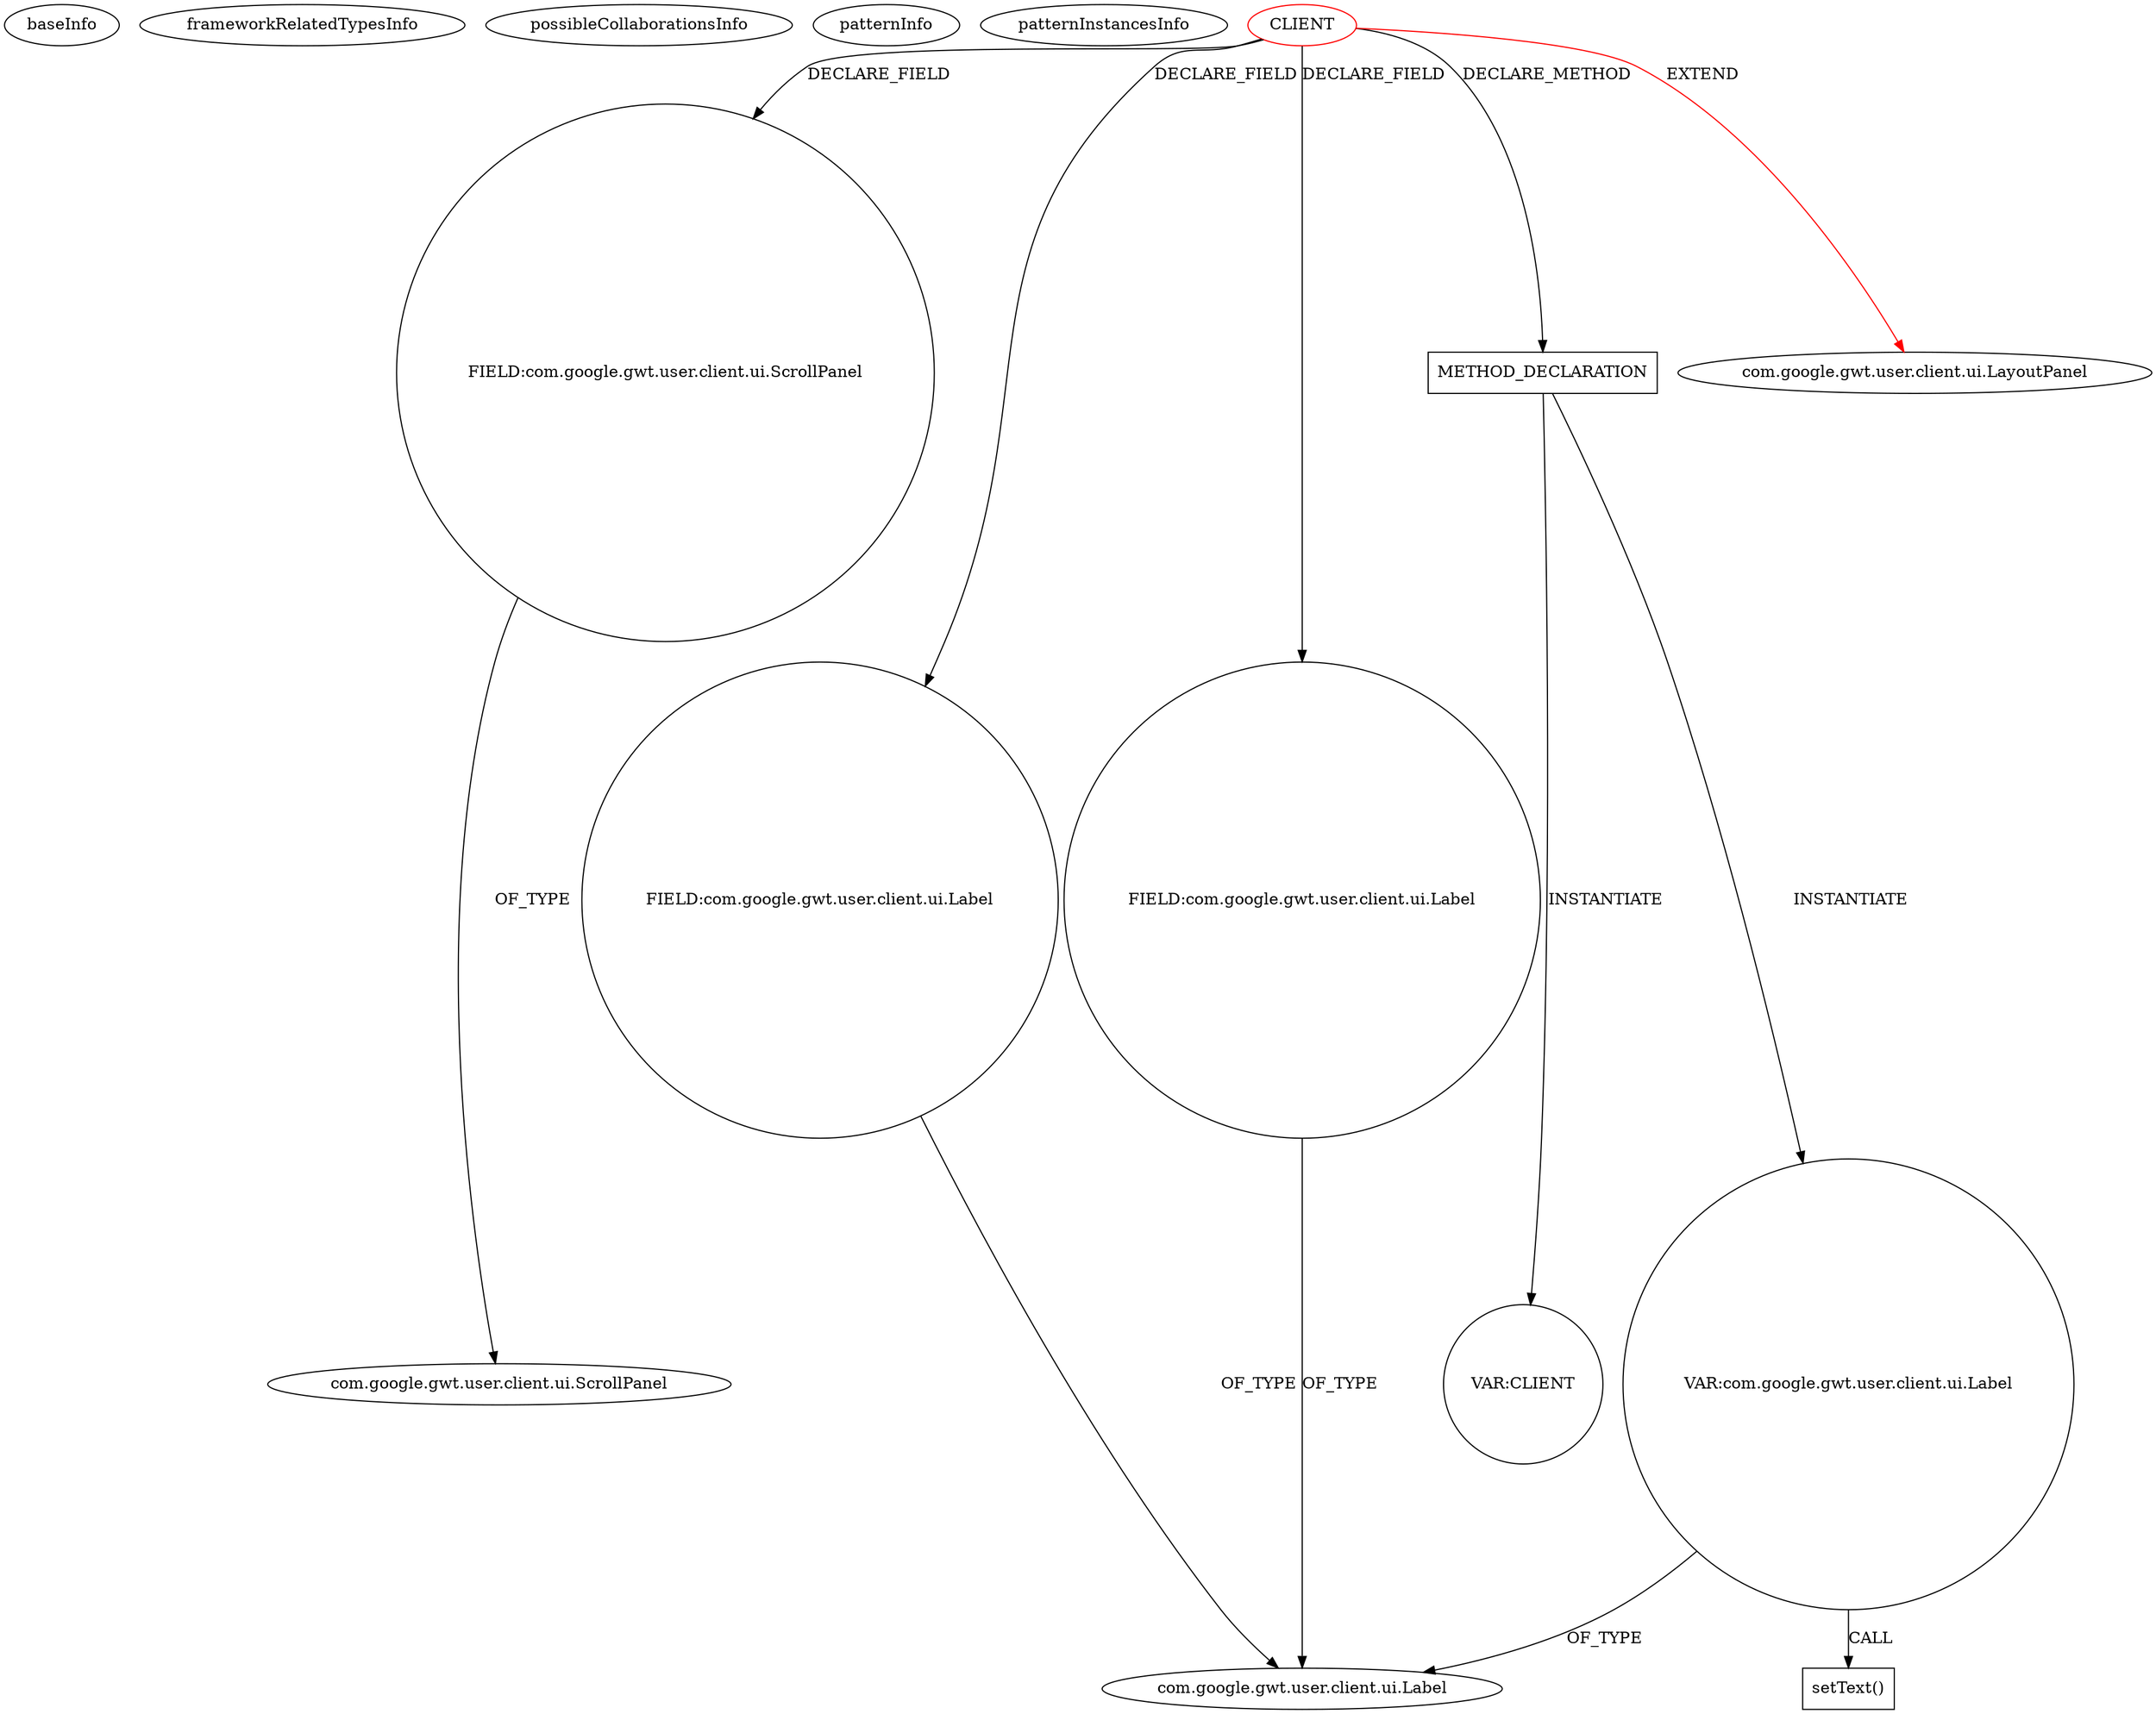 digraph {
baseInfo[graphId=1423,category="pattern",isAnonymous=false,possibleRelation=false]
frameworkRelatedTypesInfo[0="com.google.gwt.user.client.ui.LayoutPanel"]
possibleCollaborationsInfo[]
patternInfo[frequency=2.0,patternRootClient=0]
patternInstancesInfo[0="lambourg-WebGallery~/lambourg-WebGallery/WebGallery-master/client/src/com/lambourg/webgallery/client/pictureview/SidePanel.java~SidePanel~3572",1="lambourg-WebGallery~/lambourg-WebGallery/WebGallery-master/client/src/com/lambourg/webgallery/client/folderview/Thumbnails.java~Thumbnails~3520"]
24[label="FIELD:com.google.gwt.user.client.ui.ScrollPanel",vertexType="FIELD_DECLARATION",isFrameworkType=false,shape=circle]
0[label="CLIENT",vertexType="ROOT_CLIENT_CLASS_DECLARATION",isFrameworkType=false,color=red]
16[label="FIELD:com.google.gwt.user.client.ui.Label",vertexType="FIELD_DECLARATION",isFrameworkType=false,shape=circle]
9[label="FIELD:com.google.gwt.user.client.ui.Label",vertexType="FIELD_DECLARATION",isFrameworkType=false,shape=circle]
77[label="METHOD_DECLARATION",vertexType="CLIENT_METHOD_DECLARATION",isFrameworkType=false,shape=box]
138[label="VAR:CLIENT",vertexType="VARIABLE_EXPRESION",isFrameworkType=false,shape=circle]
10[label="com.google.gwt.user.client.ui.Label",vertexType="FRAMEWORK_CLASS_TYPE",isFrameworkType=false]
95[label="VAR:com.google.gwt.user.client.ui.Label",vertexType="VARIABLE_EXPRESION",isFrameworkType=false,shape=circle]
1[label="com.google.gwt.user.client.ui.LayoutPanel",vertexType="FRAMEWORK_CLASS_TYPE",isFrameworkType=false]
25[label="com.google.gwt.user.client.ui.ScrollPanel",vertexType="FRAMEWORK_CLASS_TYPE",isFrameworkType=false]
96[label="setText()",vertexType="INSIDE_CALL",isFrameworkType=false,shape=box]
9->10[label="OF_TYPE"]
0->1[label="EXTEND",color=red]
95->10[label="OF_TYPE"]
16->10[label="OF_TYPE"]
0->16[label="DECLARE_FIELD"]
0->77[label="DECLARE_METHOD"]
77->138[label="INSTANTIATE"]
95->96[label="CALL"]
0->24[label="DECLARE_FIELD"]
0->9[label="DECLARE_FIELD"]
77->95[label="INSTANTIATE"]
24->25[label="OF_TYPE"]
}

